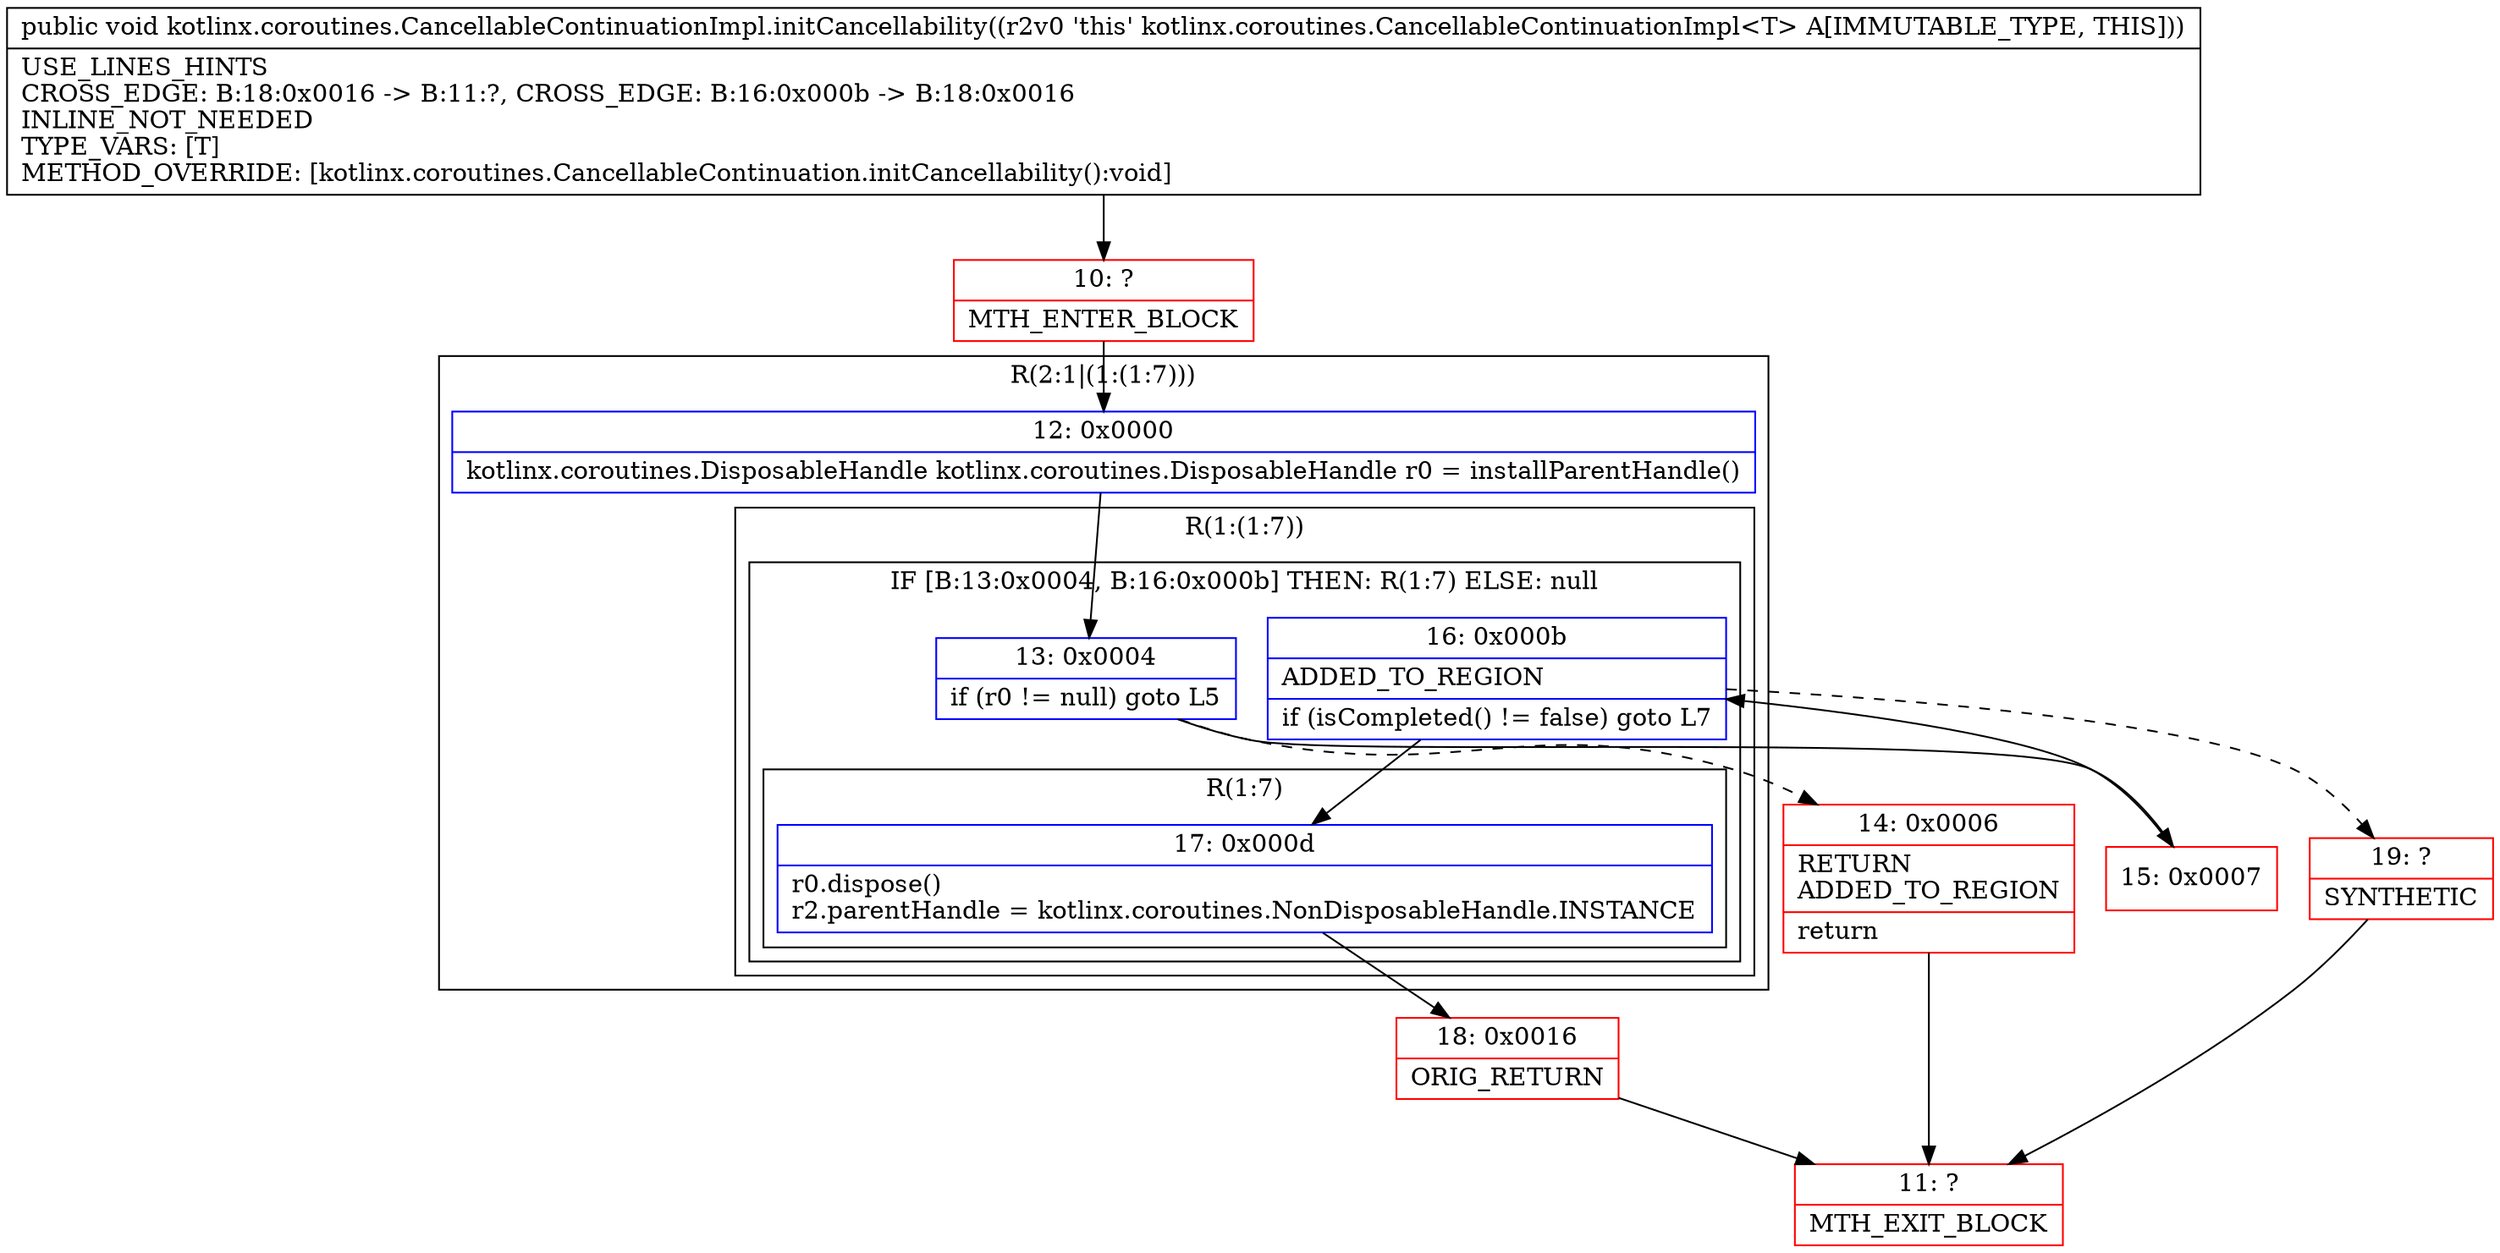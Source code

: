 digraph "CFG forkotlinx.coroutines.CancellableContinuationImpl.initCancellability()V" {
subgraph cluster_Region_943438067 {
label = "R(2:1|(1:(1:7)))";
node [shape=record,color=blue];
Node_12 [shape=record,label="{12\:\ 0x0000|kotlinx.coroutines.DisposableHandle kotlinx.coroutines.DisposableHandle r0 = installParentHandle()\l}"];
subgraph cluster_Region_1303343041 {
label = "R(1:(1:7))";
node [shape=record,color=blue];
subgraph cluster_IfRegion_2038884093 {
label = "IF [B:13:0x0004, B:16:0x000b] THEN: R(1:7) ELSE: null";
node [shape=record,color=blue];
Node_13 [shape=record,label="{13\:\ 0x0004|if (r0 != null) goto L5\l}"];
Node_16 [shape=record,label="{16\:\ 0x000b|ADDED_TO_REGION\l|if (isCompleted() != false) goto L7\l}"];
subgraph cluster_Region_1396094542 {
label = "R(1:7)";
node [shape=record,color=blue];
Node_17 [shape=record,label="{17\:\ 0x000d|r0.dispose()\lr2.parentHandle = kotlinx.coroutines.NonDisposableHandle.INSTANCE\l}"];
}
}
}
}
Node_10 [shape=record,color=red,label="{10\:\ ?|MTH_ENTER_BLOCK\l}"];
Node_14 [shape=record,color=red,label="{14\:\ 0x0006|RETURN\lADDED_TO_REGION\l|return\l}"];
Node_11 [shape=record,color=red,label="{11\:\ ?|MTH_EXIT_BLOCK\l}"];
Node_15 [shape=record,color=red,label="{15\:\ 0x0007}"];
Node_18 [shape=record,color=red,label="{18\:\ 0x0016|ORIG_RETURN\l}"];
Node_19 [shape=record,color=red,label="{19\:\ ?|SYNTHETIC\l}"];
MethodNode[shape=record,label="{public void kotlinx.coroutines.CancellableContinuationImpl.initCancellability((r2v0 'this' kotlinx.coroutines.CancellableContinuationImpl\<T\> A[IMMUTABLE_TYPE, THIS]))  | USE_LINES_HINTS\lCROSS_EDGE: B:18:0x0016 \-\> B:11:?, CROSS_EDGE: B:16:0x000b \-\> B:18:0x0016\lINLINE_NOT_NEEDED\lTYPE_VARS: [T]\lMETHOD_OVERRIDE: [kotlinx.coroutines.CancellableContinuation.initCancellability():void]\l}"];
MethodNode -> Node_10;Node_12 -> Node_13;
Node_13 -> Node_14[style=dashed];
Node_13 -> Node_15;
Node_16 -> Node_17;
Node_16 -> Node_19[style=dashed];
Node_17 -> Node_18;
Node_10 -> Node_12;
Node_14 -> Node_11;
Node_15 -> Node_16;
Node_18 -> Node_11;
Node_19 -> Node_11;
}

